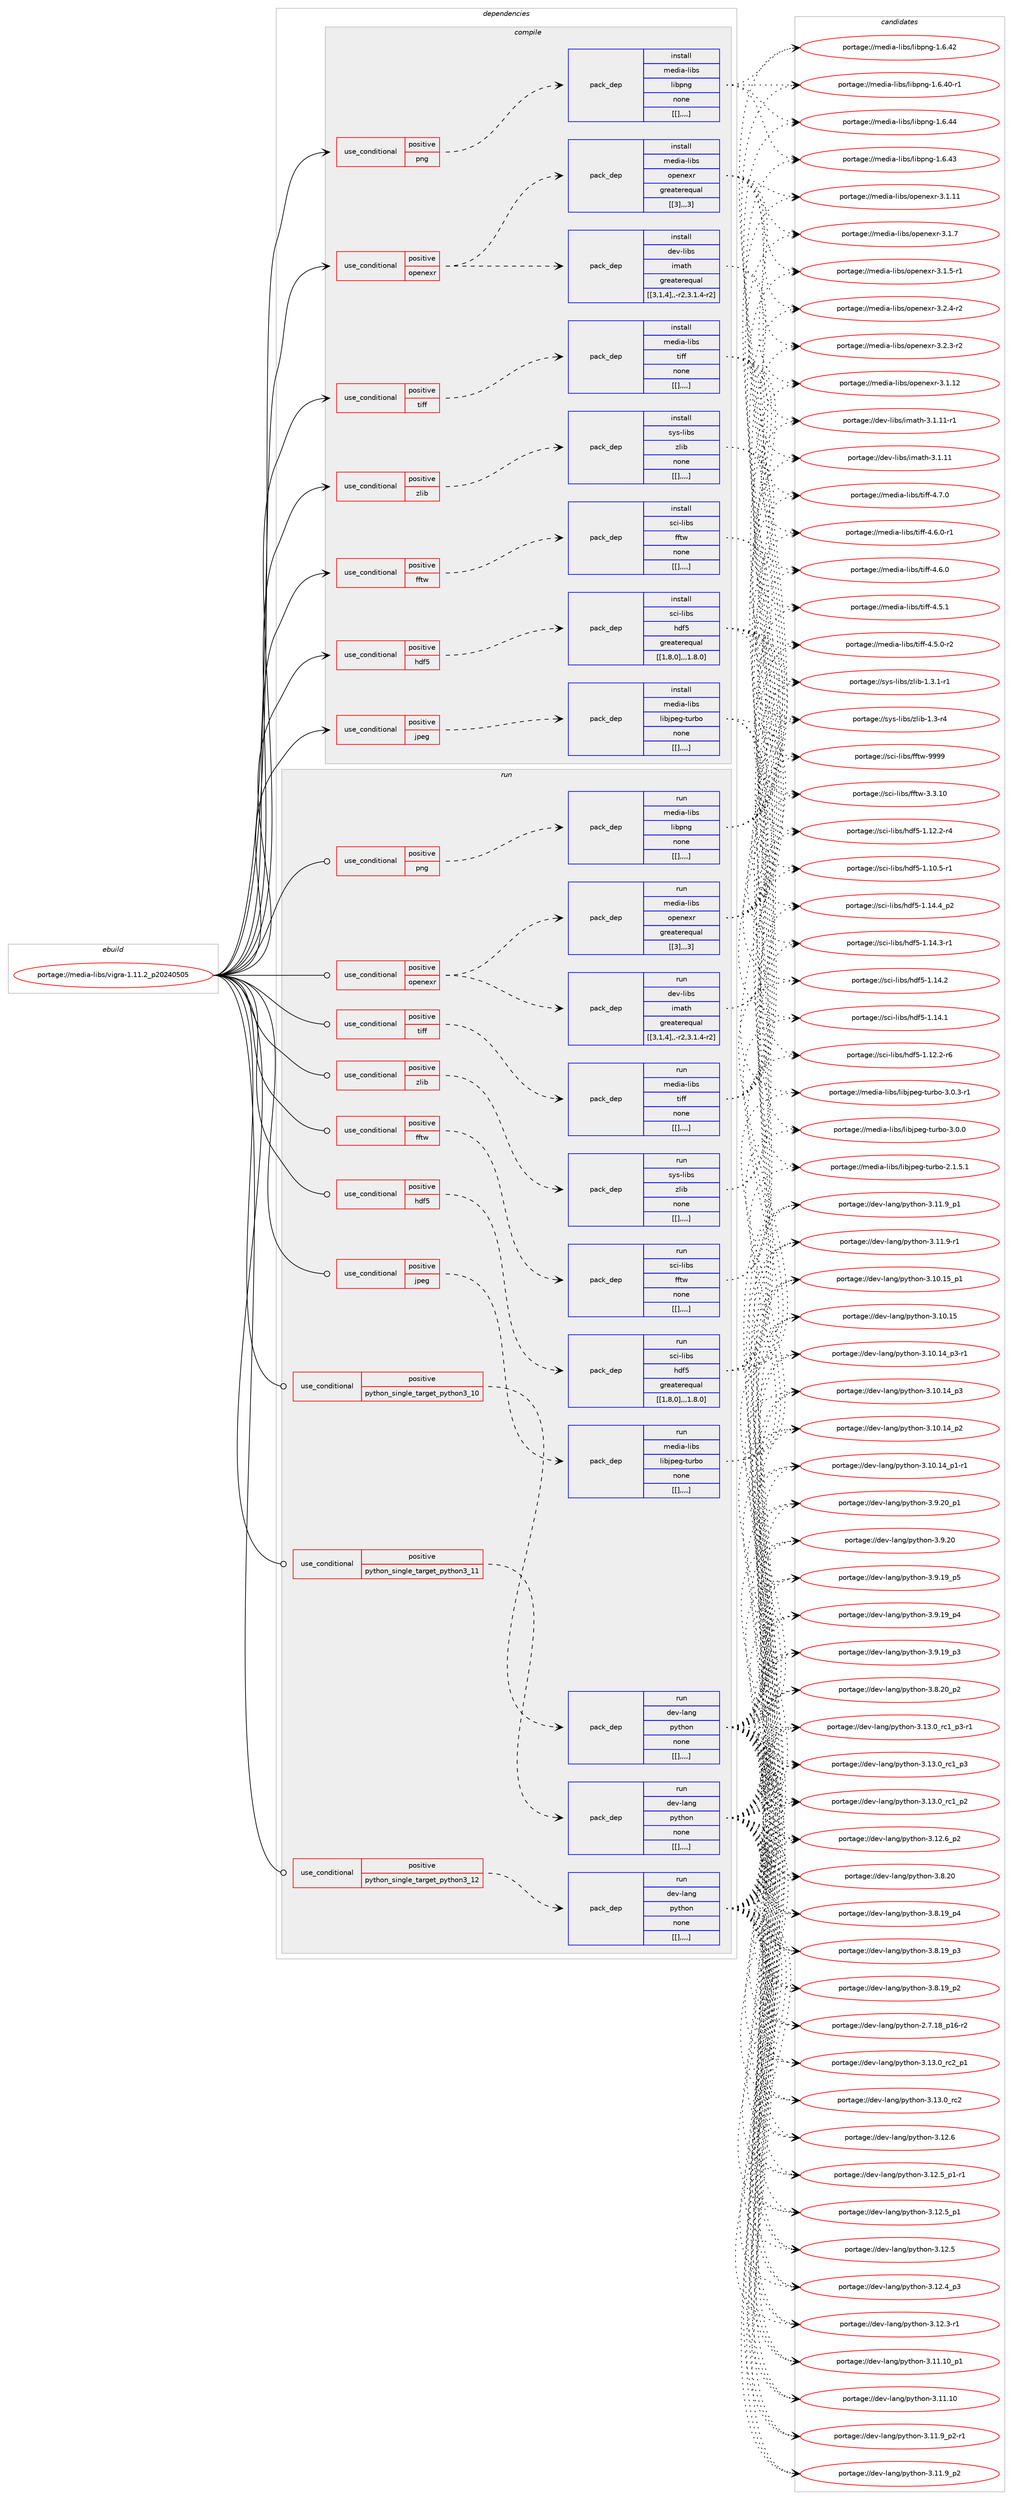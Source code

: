 digraph prolog {

# *************
# Graph options
# *************

newrank=true;
concentrate=true;
compound=true;
graph [rankdir=LR,fontname=Helvetica,fontsize=10,ranksep=1.5];#, ranksep=2.5, nodesep=0.2];
edge  [arrowhead=vee];
node  [fontname=Helvetica,fontsize=10];

# **********
# The ebuild
# **********

subgraph cluster_leftcol {
color=gray;
label=<<i>ebuild</i>>;
id [label="portage://media-libs/vigra-1.11.2_p20240505", color=red, width=4, href="../media-libs/vigra-1.11.2_p20240505.svg"];
}

# ****************
# The dependencies
# ****************

subgraph cluster_midcol {
color=gray;
label=<<i>dependencies</i>>;
subgraph cluster_compile {
fillcolor="#eeeeee";
style=filled;
label=<<i>compile</i>>;
subgraph cond81643 {
dependency317328 [label=<<TABLE BORDER="0" CELLBORDER="1" CELLSPACING="0" CELLPADDING="4"><TR><TD ROWSPAN="3" CELLPADDING="10">use_conditional</TD></TR><TR><TD>positive</TD></TR><TR><TD>fftw</TD></TR></TABLE>>, shape=none, color=red];
subgraph pack233262 {
dependency317329 [label=<<TABLE BORDER="0" CELLBORDER="1" CELLSPACING="0" CELLPADDING="4" WIDTH="220"><TR><TD ROWSPAN="6" CELLPADDING="30">pack_dep</TD></TR><TR><TD WIDTH="110">install</TD></TR><TR><TD>sci-libs</TD></TR><TR><TD>fftw</TD></TR><TR><TD>none</TD></TR><TR><TD>[[],,,,]</TD></TR></TABLE>>, shape=none, color=blue];
}
dependency317328:e -> dependency317329:w [weight=20,style="dashed",arrowhead="vee"];
}
id:e -> dependency317328:w [weight=20,style="solid",arrowhead="vee"];
subgraph cond81644 {
dependency317330 [label=<<TABLE BORDER="0" CELLBORDER="1" CELLSPACING="0" CELLPADDING="4"><TR><TD ROWSPAN="3" CELLPADDING="10">use_conditional</TD></TR><TR><TD>positive</TD></TR><TR><TD>hdf5</TD></TR></TABLE>>, shape=none, color=red];
subgraph pack233263 {
dependency317331 [label=<<TABLE BORDER="0" CELLBORDER="1" CELLSPACING="0" CELLPADDING="4" WIDTH="220"><TR><TD ROWSPAN="6" CELLPADDING="30">pack_dep</TD></TR><TR><TD WIDTH="110">install</TD></TR><TR><TD>sci-libs</TD></TR><TR><TD>hdf5</TD></TR><TR><TD>greaterequal</TD></TR><TR><TD>[[1,8,0],,,1.8.0]</TD></TR></TABLE>>, shape=none, color=blue];
}
dependency317330:e -> dependency317331:w [weight=20,style="dashed",arrowhead="vee"];
}
id:e -> dependency317330:w [weight=20,style="solid",arrowhead="vee"];
subgraph cond81645 {
dependency317332 [label=<<TABLE BORDER="0" CELLBORDER="1" CELLSPACING="0" CELLPADDING="4"><TR><TD ROWSPAN="3" CELLPADDING="10">use_conditional</TD></TR><TR><TD>positive</TD></TR><TR><TD>jpeg</TD></TR></TABLE>>, shape=none, color=red];
subgraph pack233264 {
dependency317333 [label=<<TABLE BORDER="0" CELLBORDER="1" CELLSPACING="0" CELLPADDING="4" WIDTH="220"><TR><TD ROWSPAN="6" CELLPADDING="30">pack_dep</TD></TR><TR><TD WIDTH="110">install</TD></TR><TR><TD>media-libs</TD></TR><TR><TD>libjpeg-turbo</TD></TR><TR><TD>none</TD></TR><TR><TD>[[],,,,]</TD></TR></TABLE>>, shape=none, color=blue];
}
dependency317332:e -> dependency317333:w [weight=20,style="dashed",arrowhead="vee"];
}
id:e -> dependency317332:w [weight=20,style="solid",arrowhead="vee"];
subgraph cond81646 {
dependency317334 [label=<<TABLE BORDER="0" CELLBORDER="1" CELLSPACING="0" CELLPADDING="4"><TR><TD ROWSPAN="3" CELLPADDING="10">use_conditional</TD></TR><TR><TD>positive</TD></TR><TR><TD>openexr</TD></TR></TABLE>>, shape=none, color=red];
subgraph pack233265 {
dependency317335 [label=<<TABLE BORDER="0" CELLBORDER="1" CELLSPACING="0" CELLPADDING="4" WIDTH="220"><TR><TD ROWSPAN="6" CELLPADDING="30">pack_dep</TD></TR><TR><TD WIDTH="110">install</TD></TR><TR><TD>dev-libs</TD></TR><TR><TD>imath</TD></TR><TR><TD>greaterequal</TD></TR><TR><TD>[[3,1,4],,-r2,3.1.4-r2]</TD></TR></TABLE>>, shape=none, color=blue];
}
dependency317334:e -> dependency317335:w [weight=20,style="dashed",arrowhead="vee"];
subgraph pack233266 {
dependency317336 [label=<<TABLE BORDER="0" CELLBORDER="1" CELLSPACING="0" CELLPADDING="4" WIDTH="220"><TR><TD ROWSPAN="6" CELLPADDING="30">pack_dep</TD></TR><TR><TD WIDTH="110">install</TD></TR><TR><TD>media-libs</TD></TR><TR><TD>openexr</TD></TR><TR><TD>greaterequal</TD></TR><TR><TD>[[3],,,3]</TD></TR></TABLE>>, shape=none, color=blue];
}
dependency317334:e -> dependency317336:w [weight=20,style="dashed",arrowhead="vee"];
}
id:e -> dependency317334:w [weight=20,style="solid",arrowhead="vee"];
subgraph cond81647 {
dependency317337 [label=<<TABLE BORDER="0" CELLBORDER="1" CELLSPACING="0" CELLPADDING="4"><TR><TD ROWSPAN="3" CELLPADDING="10">use_conditional</TD></TR><TR><TD>positive</TD></TR><TR><TD>png</TD></TR></TABLE>>, shape=none, color=red];
subgraph pack233267 {
dependency317338 [label=<<TABLE BORDER="0" CELLBORDER="1" CELLSPACING="0" CELLPADDING="4" WIDTH="220"><TR><TD ROWSPAN="6" CELLPADDING="30">pack_dep</TD></TR><TR><TD WIDTH="110">install</TD></TR><TR><TD>media-libs</TD></TR><TR><TD>libpng</TD></TR><TR><TD>none</TD></TR><TR><TD>[[],,,,]</TD></TR></TABLE>>, shape=none, color=blue];
}
dependency317337:e -> dependency317338:w [weight=20,style="dashed",arrowhead="vee"];
}
id:e -> dependency317337:w [weight=20,style="solid",arrowhead="vee"];
subgraph cond81648 {
dependency317339 [label=<<TABLE BORDER="0" CELLBORDER="1" CELLSPACING="0" CELLPADDING="4"><TR><TD ROWSPAN="3" CELLPADDING="10">use_conditional</TD></TR><TR><TD>positive</TD></TR><TR><TD>tiff</TD></TR></TABLE>>, shape=none, color=red];
subgraph pack233268 {
dependency317340 [label=<<TABLE BORDER="0" CELLBORDER="1" CELLSPACING="0" CELLPADDING="4" WIDTH="220"><TR><TD ROWSPAN="6" CELLPADDING="30">pack_dep</TD></TR><TR><TD WIDTH="110">install</TD></TR><TR><TD>media-libs</TD></TR><TR><TD>tiff</TD></TR><TR><TD>none</TD></TR><TR><TD>[[],,,,]</TD></TR></TABLE>>, shape=none, color=blue];
}
dependency317339:e -> dependency317340:w [weight=20,style="dashed",arrowhead="vee"];
}
id:e -> dependency317339:w [weight=20,style="solid",arrowhead="vee"];
subgraph cond81649 {
dependency317341 [label=<<TABLE BORDER="0" CELLBORDER="1" CELLSPACING="0" CELLPADDING="4"><TR><TD ROWSPAN="3" CELLPADDING="10">use_conditional</TD></TR><TR><TD>positive</TD></TR><TR><TD>zlib</TD></TR></TABLE>>, shape=none, color=red];
subgraph pack233269 {
dependency317342 [label=<<TABLE BORDER="0" CELLBORDER="1" CELLSPACING="0" CELLPADDING="4" WIDTH="220"><TR><TD ROWSPAN="6" CELLPADDING="30">pack_dep</TD></TR><TR><TD WIDTH="110">install</TD></TR><TR><TD>sys-libs</TD></TR><TR><TD>zlib</TD></TR><TR><TD>none</TD></TR><TR><TD>[[],,,,]</TD></TR></TABLE>>, shape=none, color=blue];
}
dependency317341:e -> dependency317342:w [weight=20,style="dashed",arrowhead="vee"];
}
id:e -> dependency317341:w [weight=20,style="solid",arrowhead="vee"];
}
subgraph cluster_compileandrun {
fillcolor="#eeeeee";
style=filled;
label=<<i>compile and run</i>>;
}
subgraph cluster_run {
fillcolor="#eeeeee";
style=filled;
label=<<i>run</i>>;
subgraph cond81650 {
dependency317343 [label=<<TABLE BORDER="0" CELLBORDER="1" CELLSPACING="0" CELLPADDING="4"><TR><TD ROWSPAN="3" CELLPADDING="10">use_conditional</TD></TR><TR><TD>positive</TD></TR><TR><TD>fftw</TD></TR></TABLE>>, shape=none, color=red];
subgraph pack233270 {
dependency317344 [label=<<TABLE BORDER="0" CELLBORDER="1" CELLSPACING="0" CELLPADDING="4" WIDTH="220"><TR><TD ROWSPAN="6" CELLPADDING="30">pack_dep</TD></TR><TR><TD WIDTH="110">run</TD></TR><TR><TD>sci-libs</TD></TR><TR><TD>fftw</TD></TR><TR><TD>none</TD></TR><TR><TD>[[],,,,]</TD></TR></TABLE>>, shape=none, color=blue];
}
dependency317343:e -> dependency317344:w [weight=20,style="dashed",arrowhead="vee"];
}
id:e -> dependency317343:w [weight=20,style="solid",arrowhead="odot"];
subgraph cond81651 {
dependency317345 [label=<<TABLE BORDER="0" CELLBORDER="1" CELLSPACING="0" CELLPADDING="4"><TR><TD ROWSPAN="3" CELLPADDING="10">use_conditional</TD></TR><TR><TD>positive</TD></TR><TR><TD>hdf5</TD></TR></TABLE>>, shape=none, color=red];
subgraph pack233271 {
dependency317346 [label=<<TABLE BORDER="0" CELLBORDER="1" CELLSPACING="0" CELLPADDING="4" WIDTH="220"><TR><TD ROWSPAN="6" CELLPADDING="30">pack_dep</TD></TR><TR><TD WIDTH="110">run</TD></TR><TR><TD>sci-libs</TD></TR><TR><TD>hdf5</TD></TR><TR><TD>greaterequal</TD></TR><TR><TD>[[1,8,0],,,1.8.0]</TD></TR></TABLE>>, shape=none, color=blue];
}
dependency317345:e -> dependency317346:w [weight=20,style="dashed",arrowhead="vee"];
}
id:e -> dependency317345:w [weight=20,style="solid",arrowhead="odot"];
subgraph cond81652 {
dependency317347 [label=<<TABLE BORDER="0" CELLBORDER="1" CELLSPACING="0" CELLPADDING="4"><TR><TD ROWSPAN="3" CELLPADDING="10">use_conditional</TD></TR><TR><TD>positive</TD></TR><TR><TD>jpeg</TD></TR></TABLE>>, shape=none, color=red];
subgraph pack233272 {
dependency317348 [label=<<TABLE BORDER="0" CELLBORDER="1" CELLSPACING="0" CELLPADDING="4" WIDTH="220"><TR><TD ROWSPAN="6" CELLPADDING="30">pack_dep</TD></TR><TR><TD WIDTH="110">run</TD></TR><TR><TD>media-libs</TD></TR><TR><TD>libjpeg-turbo</TD></TR><TR><TD>none</TD></TR><TR><TD>[[],,,,]</TD></TR></TABLE>>, shape=none, color=blue];
}
dependency317347:e -> dependency317348:w [weight=20,style="dashed",arrowhead="vee"];
}
id:e -> dependency317347:w [weight=20,style="solid",arrowhead="odot"];
subgraph cond81653 {
dependency317349 [label=<<TABLE BORDER="0" CELLBORDER="1" CELLSPACING="0" CELLPADDING="4"><TR><TD ROWSPAN="3" CELLPADDING="10">use_conditional</TD></TR><TR><TD>positive</TD></TR><TR><TD>openexr</TD></TR></TABLE>>, shape=none, color=red];
subgraph pack233273 {
dependency317350 [label=<<TABLE BORDER="0" CELLBORDER="1" CELLSPACING="0" CELLPADDING="4" WIDTH="220"><TR><TD ROWSPAN="6" CELLPADDING="30">pack_dep</TD></TR><TR><TD WIDTH="110">run</TD></TR><TR><TD>dev-libs</TD></TR><TR><TD>imath</TD></TR><TR><TD>greaterequal</TD></TR><TR><TD>[[3,1,4],,-r2,3.1.4-r2]</TD></TR></TABLE>>, shape=none, color=blue];
}
dependency317349:e -> dependency317350:w [weight=20,style="dashed",arrowhead="vee"];
subgraph pack233274 {
dependency317351 [label=<<TABLE BORDER="0" CELLBORDER="1" CELLSPACING="0" CELLPADDING="4" WIDTH="220"><TR><TD ROWSPAN="6" CELLPADDING="30">pack_dep</TD></TR><TR><TD WIDTH="110">run</TD></TR><TR><TD>media-libs</TD></TR><TR><TD>openexr</TD></TR><TR><TD>greaterequal</TD></TR><TR><TD>[[3],,,3]</TD></TR></TABLE>>, shape=none, color=blue];
}
dependency317349:e -> dependency317351:w [weight=20,style="dashed",arrowhead="vee"];
}
id:e -> dependency317349:w [weight=20,style="solid",arrowhead="odot"];
subgraph cond81654 {
dependency317352 [label=<<TABLE BORDER="0" CELLBORDER="1" CELLSPACING="0" CELLPADDING="4"><TR><TD ROWSPAN="3" CELLPADDING="10">use_conditional</TD></TR><TR><TD>positive</TD></TR><TR><TD>png</TD></TR></TABLE>>, shape=none, color=red];
subgraph pack233275 {
dependency317353 [label=<<TABLE BORDER="0" CELLBORDER="1" CELLSPACING="0" CELLPADDING="4" WIDTH="220"><TR><TD ROWSPAN="6" CELLPADDING="30">pack_dep</TD></TR><TR><TD WIDTH="110">run</TD></TR><TR><TD>media-libs</TD></TR><TR><TD>libpng</TD></TR><TR><TD>none</TD></TR><TR><TD>[[],,,,]</TD></TR></TABLE>>, shape=none, color=blue];
}
dependency317352:e -> dependency317353:w [weight=20,style="dashed",arrowhead="vee"];
}
id:e -> dependency317352:w [weight=20,style="solid",arrowhead="odot"];
subgraph cond81655 {
dependency317354 [label=<<TABLE BORDER="0" CELLBORDER="1" CELLSPACING="0" CELLPADDING="4"><TR><TD ROWSPAN="3" CELLPADDING="10">use_conditional</TD></TR><TR><TD>positive</TD></TR><TR><TD>python_single_target_python3_10</TD></TR></TABLE>>, shape=none, color=red];
subgraph pack233276 {
dependency317355 [label=<<TABLE BORDER="0" CELLBORDER="1" CELLSPACING="0" CELLPADDING="4" WIDTH="220"><TR><TD ROWSPAN="6" CELLPADDING="30">pack_dep</TD></TR><TR><TD WIDTH="110">run</TD></TR><TR><TD>dev-lang</TD></TR><TR><TD>python</TD></TR><TR><TD>none</TD></TR><TR><TD>[[],,,,]</TD></TR></TABLE>>, shape=none, color=blue];
}
dependency317354:e -> dependency317355:w [weight=20,style="dashed",arrowhead="vee"];
}
id:e -> dependency317354:w [weight=20,style="solid",arrowhead="odot"];
subgraph cond81656 {
dependency317356 [label=<<TABLE BORDER="0" CELLBORDER="1" CELLSPACING="0" CELLPADDING="4"><TR><TD ROWSPAN="3" CELLPADDING="10">use_conditional</TD></TR><TR><TD>positive</TD></TR><TR><TD>python_single_target_python3_11</TD></TR></TABLE>>, shape=none, color=red];
subgraph pack233277 {
dependency317357 [label=<<TABLE BORDER="0" CELLBORDER="1" CELLSPACING="0" CELLPADDING="4" WIDTH="220"><TR><TD ROWSPAN="6" CELLPADDING="30">pack_dep</TD></TR><TR><TD WIDTH="110">run</TD></TR><TR><TD>dev-lang</TD></TR><TR><TD>python</TD></TR><TR><TD>none</TD></TR><TR><TD>[[],,,,]</TD></TR></TABLE>>, shape=none, color=blue];
}
dependency317356:e -> dependency317357:w [weight=20,style="dashed",arrowhead="vee"];
}
id:e -> dependency317356:w [weight=20,style="solid",arrowhead="odot"];
subgraph cond81657 {
dependency317358 [label=<<TABLE BORDER="0" CELLBORDER="1" CELLSPACING="0" CELLPADDING="4"><TR><TD ROWSPAN="3" CELLPADDING="10">use_conditional</TD></TR><TR><TD>positive</TD></TR><TR><TD>python_single_target_python3_12</TD></TR></TABLE>>, shape=none, color=red];
subgraph pack233278 {
dependency317359 [label=<<TABLE BORDER="0" CELLBORDER="1" CELLSPACING="0" CELLPADDING="4" WIDTH="220"><TR><TD ROWSPAN="6" CELLPADDING="30">pack_dep</TD></TR><TR><TD WIDTH="110">run</TD></TR><TR><TD>dev-lang</TD></TR><TR><TD>python</TD></TR><TR><TD>none</TD></TR><TR><TD>[[],,,,]</TD></TR></TABLE>>, shape=none, color=blue];
}
dependency317358:e -> dependency317359:w [weight=20,style="dashed",arrowhead="vee"];
}
id:e -> dependency317358:w [weight=20,style="solid",arrowhead="odot"];
subgraph cond81658 {
dependency317360 [label=<<TABLE BORDER="0" CELLBORDER="1" CELLSPACING="0" CELLPADDING="4"><TR><TD ROWSPAN="3" CELLPADDING="10">use_conditional</TD></TR><TR><TD>positive</TD></TR><TR><TD>tiff</TD></TR></TABLE>>, shape=none, color=red];
subgraph pack233279 {
dependency317361 [label=<<TABLE BORDER="0" CELLBORDER="1" CELLSPACING="0" CELLPADDING="4" WIDTH="220"><TR><TD ROWSPAN="6" CELLPADDING="30">pack_dep</TD></TR><TR><TD WIDTH="110">run</TD></TR><TR><TD>media-libs</TD></TR><TR><TD>tiff</TD></TR><TR><TD>none</TD></TR><TR><TD>[[],,,,]</TD></TR></TABLE>>, shape=none, color=blue];
}
dependency317360:e -> dependency317361:w [weight=20,style="dashed",arrowhead="vee"];
}
id:e -> dependency317360:w [weight=20,style="solid",arrowhead="odot"];
subgraph cond81659 {
dependency317362 [label=<<TABLE BORDER="0" CELLBORDER="1" CELLSPACING="0" CELLPADDING="4"><TR><TD ROWSPAN="3" CELLPADDING="10">use_conditional</TD></TR><TR><TD>positive</TD></TR><TR><TD>zlib</TD></TR></TABLE>>, shape=none, color=red];
subgraph pack233280 {
dependency317363 [label=<<TABLE BORDER="0" CELLBORDER="1" CELLSPACING="0" CELLPADDING="4" WIDTH="220"><TR><TD ROWSPAN="6" CELLPADDING="30">pack_dep</TD></TR><TR><TD WIDTH="110">run</TD></TR><TR><TD>sys-libs</TD></TR><TR><TD>zlib</TD></TR><TR><TD>none</TD></TR><TR><TD>[[],,,,]</TD></TR></TABLE>>, shape=none, color=blue];
}
dependency317362:e -> dependency317363:w [weight=20,style="dashed",arrowhead="vee"];
}
id:e -> dependency317362:w [weight=20,style="solid",arrowhead="odot"];
}
}

# **************
# The candidates
# **************

subgraph cluster_choices {
rank=same;
color=gray;
label=<<i>candidates</i>>;

subgraph choice233262 {
color=black;
nodesep=1;
choice115991054510810598115471021021161194557575757 [label="portage://sci-libs/fftw-9999", color=red, width=4,href="../sci-libs/fftw-9999.svg"];
choice1159910545108105981154710210211611945514651464948 [label="portage://sci-libs/fftw-3.3.10", color=red, width=4,href="../sci-libs/fftw-3.3.10.svg"];
dependency317329:e -> choice115991054510810598115471021021161194557575757:w [style=dotted,weight="100"];
dependency317329:e -> choice1159910545108105981154710210211611945514651464948:w [style=dotted,weight="100"];
}
subgraph choice233263 {
color=black;
nodesep=1;
choice1159910545108105981154710410010253454946495246529511250 [label="portage://sci-libs/hdf5-1.14.4_p2", color=red, width=4,href="../sci-libs/hdf5-1.14.4_p2.svg"];
choice1159910545108105981154710410010253454946495246514511449 [label="portage://sci-libs/hdf5-1.14.3-r1", color=red, width=4,href="../sci-libs/hdf5-1.14.3-r1.svg"];
choice115991054510810598115471041001025345494649524650 [label="portage://sci-libs/hdf5-1.14.2", color=red, width=4,href="../sci-libs/hdf5-1.14.2.svg"];
choice115991054510810598115471041001025345494649524649 [label="portage://sci-libs/hdf5-1.14.1", color=red, width=4,href="../sci-libs/hdf5-1.14.1.svg"];
choice1159910545108105981154710410010253454946495046504511454 [label="portage://sci-libs/hdf5-1.12.2-r6", color=red, width=4,href="../sci-libs/hdf5-1.12.2-r6.svg"];
choice1159910545108105981154710410010253454946495046504511452 [label="portage://sci-libs/hdf5-1.12.2-r4", color=red, width=4,href="../sci-libs/hdf5-1.12.2-r4.svg"];
choice1159910545108105981154710410010253454946494846534511449 [label="portage://sci-libs/hdf5-1.10.5-r1", color=red, width=4,href="../sci-libs/hdf5-1.10.5-r1.svg"];
dependency317331:e -> choice1159910545108105981154710410010253454946495246529511250:w [style=dotted,weight="100"];
dependency317331:e -> choice1159910545108105981154710410010253454946495246514511449:w [style=dotted,weight="100"];
dependency317331:e -> choice115991054510810598115471041001025345494649524650:w [style=dotted,weight="100"];
dependency317331:e -> choice115991054510810598115471041001025345494649524649:w [style=dotted,weight="100"];
dependency317331:e -> choice1159910545108105981154710410010253454946495046504511454:w [style=dotted,weight="100"];
dependency317331:e -> choice1159910545108105981154710410010253454946495046504511452:w [style=dotted,weight="100"];
dependency317331:e -> choice1159910545108105981154710410010253454946494846534511449:w [style=dotted,weight="100"];
}
subgraph choice233264 {
color=black;
nodesep=1;
choice109101100105974510810598115471081059810611210110345116117114981114551464846514511449 [label="portage://media-libs/libjpeg-turbo-3.0.3-r1", color=red, width=4,href="../media-libs/libjpeg-turbo-3.0.3-r1.svg"];
choice10910110010597451081059811547108105981061121011034511611711498111455146484648 [label="portage://media-libs/libjpeg-turbo-3.0.0", color=red, width=4,href="../media-libs/libjpeg-turbo-3.0.0.svg"];
choice109101100105974510810598115471081059810611210110345116117114981114550464946534649 [label="portage://media-libs/libjpeg-turbo-2.1.5.1", color=red, width=4,href="../media-libs/libjpeg-turbo-2.1.5.1.svg"];
dependency317333:e -> choice109101100105974510810598115471081059810611210110345116117114981114551464846514511449:w [style=dotted,weight="100"];
dependency317333:e -> choice10910110010597451081059811547108105981061121011034511611711498111455146484648:w [style=dotted,weight="100"];
dependency317333:e -> choice109101100105974510810598115471081059810611210110345116117114981114550464946534649:w [style=dotted,weight="100"];
}
subgraph choice233265 {
color=black;
nodesep=1;
choice10010111845108105981154710510997116104455146494649494511449 [label="portage://dev-libs/imath-3.1.11-r1", color=red, width=4,href="../dev-libs/imath-3.1.11-r1.svg"];
choice1001011184510810598115471051099711610445514649464949 [label="portage://dev-libs/imath-3.1.11", color=red, width=4,href="../dev-libs/imath-3.1.11.svg"];
dependency317335:e -> choice10010111845108105981154710510997116104455146494649494511449:w [style=dotted,weight="100"];
dependency317335:e -> choice1001011184510810598115471051099711610445514649464949:w [style=dotted,weight="100"];
}
subgraph choice233266 {
color=black;
nodesep=1;
choice109101100105974510810598115471111121011101011201144551465046524511450 [label="portage://media-libs/openexr-3.2.4-r2", color=red, width=4,href="../media-libs/openexr-3.2.4-r2.svg"];
choice109101100105974510810598115471111121011101011201144551465046514511450 [label="portage://media-libs/openexr-3.2.3-r2", color=red, width=4,href="../media-libs/openexr-3.2.3-r2.svg"];
choice1091011001059745108105981154711111210111010112011445514649464950 [label="portage://media-libs/openexr-3.1.12", color=red, width=4,href="../media-libs/openexr-3.1.12.svg"];
choice1091011001059745108105981154711111210111010112011445514649464949 [label="portage://media-libs/openexr-3.1.11", color=red, width=4,href="../media-libs/openexr-3.1.11.svg"];
choice10910110010597451081059811547111112101110101120114455146494655 [label="portage://media-libs/openexr-3.1.7", color=red, width=4,href="../media-libs/openexr-3.1.7.svg"];
choice109101100105974510810598115471111121011101011201144551464946534511449 [label="portage://media-libs/openexr-3.1.5-r1", color=red, width=4,href="../media-libs/openexr-3.1.5-r1.svg"];
dependency317336:e -> choice109101100105974510810598115471111121011101011201144551465046524511450:w [style=dotted,weight="100"];
dependency317336:e -> choice109101100105974510810598115471111121011101011201144551465046514511450:w [style=dotted,weight="100"];
dependency317336:e -> choice1091011001059745108105981154711111210111010112011445514649464950:w [style=dotted,weight="100"];
dependency317336:e -> choice1091011001059745108105981154711111210111010112011445514649464949:w [style=dotted,weight="100"];
dependency317336:e -> choice10910110010597451081059811547111112101110101120114455146494655:w [style=dotted,weight="100"];
dependency317336:e -> choice109101100105974510810598115471111121011101011201144551464946534511449:w [style=dotted,weight="100"];
}
subgraph choice233267 {
color=black;
nodesep=1;
choice109101100105974510810598115471081059811211010345494654465252 [label="portage://media-libs/libpng-1.6.44", color=red, width=4,href="../media-libs/libpng-1.6.44.svg"];
choice109101100105974510810598115471081059811211010345494654465251 [label="portage://media-libs/libpng-1.6.43", color=red, width=4,href="../media-libs/libpng-1.6.43.svg"];
choice109101100105974510810598115471081059811211010345494654465250 [label="portage://media-libs/libpng-1.6.42", color=red, width=4,href="../media-libs/libpng-1.6.42.svg"];
choice1091011001059745108105981154710810598112110103454946544652484511449 [label="portage://media-libs/libpng-1.6.40-r1", color=red, width=4,href="../media-libs/libpng-1.6.40-r1.svg"];
dependency317338:e -> choice109101100105974510810598115471081059811211010345494654465252:w [style=dotted,weight="100"];
dependency317338:e -> choice109101100105974510810598115471081059811211010345494654465251:w [style=dotted,weight="100"];
dependency317338:e -> choice109101100105974510810598115471081059811211010345494654465250:w [style=dotted,weight="100"];
dependency317338:e -> choice1091011001059745108105981154710810598112110103454946544652484511449:w [style=dotted,weight="100"];
}
subgraph choice233268 {
color=black;
nodesep=1;
choice10910110010597451081059811547116105102102455246554648 [label="portage://media-libs/tiff-4.7.0", color=red, width=4,href="../media-libs/tiff-4.7.0.svg"];
choice109101100105974510810598115471161051021024552465446484511449 [label="portage://media-libs/tiff-4.6.0-r1", color=red, width=4,href="../media-libs/tiff-4.6.0-r1.svg"];
choice10910110010597451081059811547116105102102455246544648 [label="portage://media-libs/tiff-4.6.0", color=red, width=4,href="../media-libs/tiff-4.6.0.svg"];
choice10910110010597451081059811547116105102102455246534649 [label="portage://media-libs/tiff-4.5.1", color=red, width=4,href="../media-libs/tiff-4.5.1.svg"];
choice109101100105974510810598115471161051021024552465346484511450 [label="portage://media-libs/tiff-4.5.0-r2", color=red, width=4,href="../media-libs/tiff-4.5.0-r2.svg"];
dependency317340:e -> choice10910110010597451081059811547116105102102455246554648:w [style=dotted,weight="100"];
dependency317340:e -> choice109101100105974510810598115471161051021024552465446484511449:w [style=dotted,weight="100"];
dependency317340:e -> choice10910110010597451081059811547116105102102455246544648:w [style=dotted,weight="100"];
dependency317340:e -> choice10910110010597451081059811547116105102102455246534649:w [style=dotted,weight="100"];
dependency317340:e -> choice109101100105974510810598115471161051021024552465346484511450:w [style=dotted,weight="100"];
}
subgraph choice233269 {
color=black;
nodesep=1;
choice115121115451081059811547122108105984549465146494511449 [label="portage://sys-libs/zlib-1.3.1-r1", color=red, width=4,href="../sys-libs/zlib-1.3.1-r1.svg"];
choice11512111545108105981154712210810598454946514511452 [label="portage://sys-libs/zlib-1.3-r4", color=red, width=4,href="../sys-libs/zlib-1.3-r4.svg"];
dependency317342:e -> choice115121115451081059811547122108105984549465146494511449:w [style=dotted,weight="100"];
dependency317342:e -> choice11512111545108105981154712210810598454946514511452:w [style=dotted,weight="100"];
}
subgraph choice233270 {
color=black;
nodesep=1;
choice115991054510810598115471021021161194557575757 [label="portage://sci-libs/fftw-9999", color=red, width=4,href="../sci-libs/fftw-9999.svg"];
choice1159910545108105981154710210211611945514651464948 [label="portage://sci-libs/fftw-3.3.10", color=red, width=4,href="../sci-libs/fftw-3.3.10.svg"];
dependency317344:e -> choice115991054510810598115471021021161194557575757:w [style=dotted,weight="100"];
dependency317344:e -> choice1159910545108105981154710210211611945514651464948:w [style=dotted,weight="100"];
}
subgraph choice233271 {
color=black;
nodesep=1;
choice1159910545108105981154710410010253454946495246529511250 [label="portage://sci-libs/hdf5-1.14.4_p2", color=red, width=4,href="../sci-libs/hdf5-1.14.4_p2.svg"];
choice1159910545108105981154710410010253454946495246514511449 [label="portage://sci-libs/hdf5-1.14.3-r1", color=red, width=4,href="../sci-libs/hdf5-1.14.3-r1.svg"];
choice115991054510810598115471041001025345494649524650 [label="portage://sci-libs/hdf5-1.14.2", color=red, width=4,href="../sci-libs/hdf5-1.14.2.svg"];
choice115991054510810598115471041001025345494649524649 [label="portage://sci-libs/hdf5-1.14.1", color=red, width=4,href="../sci-libs/hdf5-1.14.1.svg"];
choice1159910545108105981154710410010253454946495046504511454 [label="portage://sci-libs/hdf5-1.12.2-r6", color=red, width=4,href="../sci-libs/hdf5-1.12.2-r6.svg"];
choice1159910545108105981154710410010253454946495046504511452 [label="portage://sci-libs/hdf5-1.12.2-r4", color=red, width=4,href="../sci-libs/hdf5-1.12.2-r4.svg"];
choice1159910545108105981154710410010253454946494846534511449 [label="portage://sci-libs/hdf5-1.10.5-r1", color=red, width=4,href="../sci-libs/hdf5-1.10.5-r1.svg"];
dependency317346:e -> choice1159910545108105981154710410010253454946495246529511250:w [style=dotted,weight="100"];
dependency317346:e -> choice1159910545108105981154710410010253454946495246514511449:w [style=dotted,weight="100"];
dependency317346:e -> choice115991054510810598115471041001025345494649524650:w [style=dotted,weight="100"];
dependency317346:e -> choice115991054510810598115471041001025345494649524649:w [style=dotted,weight="100"];
dependency317346:e -> choice1159910545108105981154710410010253454946495046504511454:w [style=dotted,weight="100"];
dependency317346:e -> choice1159910545108105981154710410010253454946495046504511452:w [style=dotted,weight="100"];
dependency317346:e -> choice1159910545108105981154710410010253454946494846534511449:w [style=dotted,weight="100"];
}
subgraph choice233272 {
color=black;
nodesep=1;
choice109101100105974510810598115471081059810611210110345116117114981114551464846514511449 [label="portage://media-libs/libjpeg-turbo-3.0.3-r1", color=red, width=4,href="../media-libs/libjpeg-turbo-3.0.3-r1.svg"];
choice10910110010597451081059811547108105981061121011034511611711498111455146484648 [label="portage://media-libs/libjpeg-turbo-3.0.0", color=red, width=4,href="../media-libs/libjpeg-turbo-3.0.0.svg"];
choice109101100105974510810598115471081059810611210110345116117114981114550464946534649 [label="portage://media-libs/libjpeg-turbo-2.1.5.1", color=red, width=4,href="../media-libs/libjpeg-turbo-2.1.5.1.svg"];
dependency317348:e -> choice109101100105974510810598115471081059810611210110345116117114981114551464846514511449:w [style=dotted,weight="100"];
dependency317348:e -> choice10910110010597451081059811547108105981061121011034511611711498111455146484648:w [style=dotted,weight="100"];
dependency317348:e -> choice109101100105974510810598115471081059810611210110345116117114981114550464946534649:w [style=dotted,weight="100"];
}
subgraph choice233273 {
color=black;
nodesep=1;
choice10010111845108105981154710510997116104455146494649494511449 [label="portage://dev-libs/imath-3.1.11-r1", color=red, width=4,href="../dev-libs/imath-3.1.11-r1.svg"];
choice1001011184510810598115471051099711610445514649464949 [label="portage://dev-libs/imath-3.1.11", color=red, width=4,href="../dev-libs/imath-3.1.11.svg"];
dependency317350:e -> choice10010111845108105981154710510997116104455146494649494511449:w [style=dotted,weight="100"];
dependency317350:e -> choice1001011184510810598115471051099711610445514649464949:w [style=dotted,weight="100"];
}
subgraph choice233274 {
color=black;
nodesep=1;
choice109101100105974510810598115471111121011101011201144551465046524511450 [label="portage://media-libs/openexr-3.2.4-r2", color=red, width=4,href="../media-libs/openexr-3.2.4-r2.svg"];
choice109101100105974510810598115471111121011101011201144551465046514511450 [label="portage://media-libs/openexr-3.2.3-r2", color=red, width=4,href="../media-libs/openexr-3.2.3-r2.svg"];
choice1091011001059745108105981154711111210111010112011445514649464950 [label="portage://media-libs/openexr-3.1.12", color=red, width=4,href="../media-libs/openexr-3.1.12.svg"];
choice1091011001059745108105981154711111210111010112011445514649464949 [label="portage://media-libs/openexr-3.1.11", color=red, width=4,href="../media-libs/openexr-3.1.11.svg"];
choice10910110010597451081059811547111112101110101120114455146494655 [label="portage://media-libs/openexr-3.1.7", color=red, width=4,href="../media-libs/openexr-3.1.7.svg"];
choice109101100105974510810598115471111121011101011201144551464946534511449 [label="portage://media-libs/openexr-3.1.5-r1", color=red, width=4,href="../media-libs/openexr-3.1.5-r1.svg"];
dependency317351:e -> choice109101100105974510810598115471111121011101011201144551465046524511450:w [style=dotted,weight="100"];
dependency317351:e -> choice109101100105974510810598115471111121011101011201144551465046514511450:w [style=dotted,weight="100"];
dependency317351:e -> choice1091011001059745108105981154711111210111010112011445514649464950:w [style=dotted,weight="100"];
dependency317351:e -> choice1091011001059745108105981154711111210111010112011445514649464949:w [style=dotted,weight="100"];
dependency317351:e -> choice10910110010597451081059811547111112101110101120114455146494655:w [style=dotted,weight="100"];
dependency317351:e -> choice109101100105974510810598115471111121011101011201144551464946534511449:w [style=dotted,weight="100"];
}
subgraph choice233275 {
color=black;
nodesep=1;
choice109101100105974510810598115471081059811211010345494654465252 [label="portage://media-libs/libpng-1.6.44", color=red, width=4,href="../media-libs/libpng-1.6.44.svg"];
choice109101100105974510810598115471081059811211010345494654465251 [label="portage://media-libs/libpng-1.6.43", color=red, width=4,href="../media-libs/libpng-1.6.43.svg"];
choice109101100105974510810598115471081059811211010345494654465250 [label="portage://media-libs/libpng-1.6.42", color=red, width=4,href="../media-libs/libpng-1.6.42.svg"];
choice1091011001059745108105981154710810598112110103454946544652484511449 [label="portage://media-libs/libpng-1.6.40-r1", color=red, width=4,href="../media-libs/libpng-1.6.40-r1.svg"];
dependency317353:e -> choice109101100105974510810598115471081059811211010345494654465252:w [style=dotted,weight="100"];
dependency317353:e -> choice109101100105974510810598115471081059811211010345494654465251:w [style=dotted,weight="100"];
dependency317353:e -> choice109101100105974510810598115471081059811211010345494654465250:w [style=dotted,weight="100"];
dependency317353:e -> choice1091011001059745108105981154710810598112110103454946544652484511449:w [style=dotted,weight="100"];
}
subgraph choice233276 {
color=black;
nodesep=1;
choice100101118451089711010347112121116104111110455146495146489511499509511249 [label="portage://dev-lang/python-3.13.0_rc2_p1", color=red, width=4,href="../dev-lang/python-3.13.0_rc2_p1.svg"];
choice10010111845108971101034711212111610411111045514649514648951149950 [label="portage://dev-lang/python-3.13.0_rc2", color=red, width=4,href="../dev-lang/python-3.13.0_rc2.svg"];
choice1001011184510897110103471121211161041111104551464951464895114994995112514511449 [label="portage://dev-lang/python-3.13.0_rc1_p3-r1", color=red, width=4,href="../dev-lang/python-3.13.0_rc1_p3-r1.svg"];
choice100101118451089711010347112121116104111110455146495146489511499499511251 [label="portage://dev-lang/python-3.13.0_rc1_p3", color=red, width=4,href="../dev-lang/python-3.13.0_rc1_p3.svg"];
choice100101118451089711010347112121116104111110455146495146489511499499511250 [label="portage://dev-lang/python-3.13.0_rc1_p2", color=red, width=4,href="../dev-lang/python-3.13.0_rc1_p2.svg"];
choice100101118451089711010347112121116104111110455146495046549511250 [label="portage://dev-lang/python-3.12.6_p2", color=red, width=4,href="../dev-lang/python-3.12.6_p2.svg"];
choice10010111845108971101034711212111610411111045514649504654 [label="portage://dev-lang/python-3.12.6", color=red, width=4,href="../dev-lang/python-3.12.6.svg"];
choice1001011184510897110103471121211161041111104551464950465395112494511449 [label="portage://dev-lang/python-3.12.5_p1-r1", color=red, width=4,href="../dev-lang/python-3.12.5_p1-r1.svg"];
choice100101118451089711010347112121116104111110455146495046539511249 [label="portage://dev-lang/python-3.12.5_p1", color=red, width=4,href="../dev-lang/python-3.12.5_p1.svg"];
choice10010111845108971101034711212111610411111045514649504653 [label="portage://dev-lang/python-3.12.5", color=red, width=4,href="../dev-lang/python-3.12.5.svg"];
choice100101118451089711010347112121116104111110455146495046529511251 [label="portage://dev-lang/python-3.12.4_p3", color=red, width=4,href="../dev-lang/python-3.12.4_p3.svg"];
choice100101118451089711010347112121116104111110455146495046514511449 [label="portage://dev-lang/python-3.12.3-r1", color=red, width=4,href="../dev-lang/python-3.12.3-r1.svg"];
choice10010111845108971101034711212111610411111045514649494649489511249 [label="portage://dev-lang/python-3.11.10_p1", color=red, width=4,href="../dev-lang/python-3.11.10_p1.svg"];
choice1001011184510897110103471121211161041111104551464949464948 [label="portage://dev-lang/python-3.11.10", color=red, width=4,href="../dev-lang/python-3.11.10.svg"];
choice1001011184510897110103471121211161041111104551464949465795112504511449 [label="portage://dev-lang/python-3.11.9_p2-r1", color=red, width=4,href="../dev-lang/python-3.11.9_p2-r1.svg"];
choice100101118451089711010347112121116104111110455146494946579511250 [label="portage://dev-lang/python-3.11.9_p2", color=red, width=4,href="../dev-lang/python-3.11.9_p2.svg"];
choice100101118451089711010347112121116104111110455146494946579511249 [label="portage://dev-lang/python-3.11.9_p1", color=red, width=4,href="../dev-lang/python-3.11.9_p1.svg"];
choice100101118451089711010347112121116104111110455146494946574511449 [label="portage://dev-lang/python-3.11.9-r1", color=red, width=4,href="../dev-lang/python-3.11.9-r1.svg"];
choice10010111845108971101034711212111610411111045514649484649539511249 [label="portage://dev-lang/python-3.10.15_p1", color=red, width=4,href="../dev-lang/python-3.10.15_p1.svg"];
choice1001011184510897110103471121211161041111104551464948464953 [label="portage://dev-lang/python-3.10.15", color=red, width=4,href="../dev-lang/python-3.10.15.svg"];
choice100101118451089711010347112121116104111110455146494846495295112514511449 [label="portage://dev-lang/python-3.10.14_p3-r1", color=red, width=4,href="../dev-lang/python-3.10.14_p3-r1.svg"];
choice10010111845108971101034711212111610411111045514649484649529511251 [label="portage://dev-lang/python-3.10.14_p3", color=red, width=4,href="../dev-lang/python-3.10.14_p3.svg"];
choice10010111845108971101034711212111610411111045514649484649529511250 [label="portage://dev-lang/python-3.10.14_p2", color=red, width=4,href="../dev-lang/python-3.10.14_p2.svg"];
choice100101118451089711010347112121116104111110455146494846495295112494511449 [label="portage://dev-lang/python-3.10.14_p1-r1", color=red, width=4,href="../dev-lang/python-3.10.14_p1-r1.svg"];
choice100101118451089711010347112121116104111110455146574650489511249 [label="portage://dev-lang/python-3.9.20_p1", color=red, width=4,href="../dev-lang/python-3.9.20_p1.svg"];
choice10010111845108971101034711212111610411111045514657465048 [label="portage://dev-lang/python-3.9.20", color=red, width=4,href="../dev-lang/python-3.9.20.svg"];
choice100101118451089711010347112121116104111110455146574649579511253 [label="portage://dev-lang/python-3.9.19_p5", color=red, width=4,href="../dev-lang/python-3.9.19_p5.svg"];
choice100101118451089711010347112121116104111110455146574649579511252 [label="portage://dev-lang/python-3.9.19_p4", color=red, width=4,href="../dev-lang/python-3.9.19_p4.svg"];
choice100101118451089711010347112121116104111110455146574649579511251 [label="portage://dev-lang/python-3.9.19_p3", color=red, width=4,href="../dev-lang/python-3.9.19_p3.svg"];
choice100101118451089711010347112121116104111110455146564650489511250 [label="portage://dev-lang/python-3.8.20_p2", color=red, width=4,href="../dev-lang/python-3.8.20_p2.svg"];
choice10010111845108971101034711212111610411111045514656465048 [label="portage://dev-lang/python-3.8.20", color=red, width=4,href="../dev-lang/python-3.8.20.svg"];
choice100101118451089711010347112121116104111110455146564649579511252 [label="portage://dev-lang/python-3.8.19_p4", color=red, width=4,href="../dev-lang/python-3.8.19_p4.svg"];
choice100101118451089711010347112121116104111110455146564649579511251 [label="portage://dev-lang/python-3.8.19_p3", color=red, width=4,href="../dev-lang/python-3.8.19_p3.svg"];
choice100101118451089711010347112121116104111110455146564649579511250 [label="portage://dev-lang/python-3.8.19_p2", color=red, width=4,href="../dev-lang/python-3.8.19_p2.svg"];
choice100101118451089711010347112121116104111110455046554649569511249544511450 [label="portage://dev-lang/python-2.7.18_p16-r2", color=red, width=4,href="../dev-lang/python-2.7.18_p16-r2.svg"];
dependency317355:e -> choice100101118451089711010347112121116104111110455146495146489511499509511249:w [style=dotted,weight="100"];
dependency317355:e -> choice10010111845108971101034711212111610411111045514649514648951149950:w [style=dotted,weight="100"];
dependency317355:e -> choice1001011184510897110103471121211161041111104551464951464895114994995112514511449:w [style=dotted,weight="100"];
dependency317355:e -> choice100101118451089711010347112121116104111110455146495146489511499499511251:w [style=dotted,weight="100"];
dependency317355:e -> choice100101118451089711010347112121116104111110455146495146489511499499511250:w [style=dotted,weight="100"];
dependency317355:e -> choice100101118451089711010347112121116104111110455146495046549511250:w [style=dotted,weight="100"];
dependency317355:e -> choice10010111845108971101034711212111610411111045514649504654:w [style=dotted,weight="100"];
dependency317355:e -> choice1001011184510897110103471121211161041111104551464950465395112494511449:w [style=dotted,weight="100"];
dependency317355:e -> choice100101118451089711010347112121116104111110455146495046539511249:w [style=dotted,weight="100"];
dependency317355:e -> choice10010111845108971101034711212111610411111045514649504653:w [style=dotted,weight="100"];
dependency317355:e -> choice100101118451089711010347112121116104111110455146495046529511251:w [style=dotted,weight="100"];
dependency317355:e -> choice100101118451089711010347112121116104111110455146495046514511449:w [style=dotted,weight="100"];
dependency317355:e -> choice10010111845108971101034711212111610411111045514649494649489511249:w [style=dotted,weight="100"];
dependency317355:e -> choice1001011184510897110103471121211161041111104551464949464948:w [style=dotted,weight="100"];
dependency317355:e -> choice1001011184510897110103471121211161041111104551464949465795112504511449:w [style=dotted,weight="100"];
dependency317355:e -> choice100101118451089711010347112121116104111110455146494946579511250:w [style=dotted,weight="100"];
dependency317355:e -> choice100101118451089711010347112121116104111110455146494946579511249:w [style=dotted,weight="100"];
dependency317355:e -> choice100101118451089711010347112121116104111110455146494946574511449:w [style=dotted,weight="100"];
dependency317355:e -> choice10010111845108971101034711212111610411111045514649484649539511249:w [style=dotted,weight="100"];
dependency317355:e -> choice1001011184510897110103471121211161041111104551464948464953:w [style=dotted,weight="100"];
dependency317355:e -> choice100101118451089711010347112121116104111110455146494846495295112514511449:w [style=dotted,weight="100"];
dependency317355:e -> choice10010111845108971101034711212111610411111045514649484649529511251:w [style=dotted,weight="100"];
dependency317355:e -> choice10010111845108971101034711212111610411111045514649484649529511250:w [style=dotted,weight="100"];
dependency317355:e -> choice100101118451089711010347112121116104111110455146494846495295112494511449:w [style=dotted,weight="100"];
dependency317355:e -> choice100101118451089711010347112121116104111110455146574650489511249:w [style=dotted,weight="100"];
dependency317355:e -> choice10010111845108971101034711212111610411111045514657465048:w [style=dotted,weight="100"];
dependency317355:e -> choice100101118451089711010347112121116104111110455146574649579511253:w [style=dotted,weight="100"];
dependency317355:e -> choice100101118451089711010347112121116104111110455146574649579511252:w [style=dotted,weight="100"];
dependency317355:e -> choice100101118451089711010347112121116104111110455146574649579511251:w [style=dotted,weight="100"];
dependency317355:e -> choice100101118451089711010347112121116104111110455146564650489511250:w [style=dotted,weight="100"];
dependency317355:e -> choice10010111845108971101034711212111610411111045514656465048:w [style=dotted,weight="100"];
dependency317355:e -> choice100101118451089711010347112121116104111110455146564649579511252:w [style=dotted,weight="100"];
dependency317355:e -> choice100101118451089711010347112121116104111110455146564649579511251:w [style=dotted,weight="100"];
dependency317355:e -> choice100101118451089711010347112121116104111110455146564649579511250:w [style=dotted,weight="100"];
dependency317355:e -> choice100101118451089711010347112121116104111110455046554649569511249544511450:w [style=dotted,weight="100"];
}
subgraph choice233277 {
color=black;
nodesep=1;
choice100101118451089711010347112121116104111110455146495146489511499509511249 [label="portage://dev-lang/python-3.13.0_rc2_p1", color=red, width=4,href="../dev-lang/python-3.13.0_rc2_p1.svg"];
choice10010111845108971101034711212111610411111045514649514648951149950 [label="portage://dev-lang/python-3.13.0_rc2", color=red, width=4,href="../dev-lang/python-3.13.0_rc2.svg"];
choice1001011184510897110103471121211161041111104551464951464895114994995112514511449 [label="portage://dev-lang/python-3.13.0_rc1_p3-r1", color=red, width=4,href="../dev-lang/python-3.13.0_rc1_p3-r1.svg"];
choice100101118451089711010347112121116104111110455146495146489511499499511251 [label="portage://dev-lang/python-3.13.0_rc1_p3", color=red, width=4,href="../dev-lang/python-3.13.0_rc1_p3.svg"];
choice100101118451089711010347112121116104111110455146495146489511499499511250 [label="portage://dev-lang/python-3.13.0_rc1_p2", color=red, width=4,href="../dev-lang/python-3.13.0_rc1_p2.svg"];
choice100101118451089711010347112121116104111110455146495046549511250 [label="portage://dev-lang/python-3.12.6_p2", color=red, width=4,href="../dev-lang/python-3.12.6_p2.svg"];
choice10010111845108971101034711212111610411111045514649504654 [label="portage://dev-lang/python-3.12.6", color=red, width=4,href="../dev-lang/python-3.12.6.svg"];
choice1001011184510897110103471121211161041111104551464950465395112494511449 [label="portage://dev-lang/python-3.12.5_p1-r1", color=red, width=4,href="../dev-lang/python-3.12.5_p1-r1.svg"];
choice100101118451089711010347112121116104111110455146495046539511249 [label="portage://dev-lang/python-3.12.5_p1", color=red, width=4,href="../dev-lang/python-3.12.5_p1.svg"];
choice10010111845108971101034711212111610411111045514649504653 [label="portage://dev-lang/python-3.12.5", color=red, width=4,href="../dev-lang/python-3.12.5.svg"];
choice100101118451089711010347112121116104111110455146495046529511251 [label="portage://dev-lang/python-3.12.4_p3", color=red, width=4,href="../dev-lang/python-3.12.4_p3.svg"];
choice100101118451089711010347112121116104111110455146495046514511449 [label="portage://dev-lang/python-3.12.3-r1", color=red, width=4,href="../dev-lang/python-3.12.3-r1.svg"];
choice10010111845108971101034711212111610411111045514649494649489511249 [label="portage://dev-lang/python-3.11.10_p1", color=red, width=4,href="../dev-lang/python-3.11.10_p1.svg"];
choice1001011184510897110103471121211161041111104551464949464948 [label="portage://dev-lang/python-3.11.10", color=red, width=4,href="../dev-lang/python-3.11.10.svg"];
choice1001011184510897110103471121211161041111104551464949465795112504511449 [label="portage://dev-lang/python-3.11.9_p2-r1", color=red, width=4,href="../dev-lang/python-3.11.9_p2-r1.svg"];
choice100101118451089711010347112121116104111110455146494946579511250 [label="portage://dev-lang/python-3.11.9_p2", color=red, width=4,href="../dev-lang/python-3.11.9_p2.svg"];
choice100101118451089711010347112121116104111110455146494946579511249 [label="portage://dev-lang/python-3.11.9_p1", color=red, width=4,href="../dev-lang/python-3.11.9_p1.svg"];
choice100101118451089711010347112121116104111110455146494946574511449 [label="portage://dev-lang/python-3.11.9-r1", color=red, width=4,href="../dev-lang/python-3.11.9-r1.svg"];
choice10010111845108971101034711212111610411111045514649484649539511249 [label="portage://dev-lang/python-3.10.15_p1", color=red, width=4,href="../dev-lang/python-3.10.15_p1.svg"];
choice1001011184510897110103471121211161041111104551464948464953 [label="portage://dev-lang/python-3.10.15", color=red, width=4,href="../dev-lang/python-3.10.15.svg"];
choice100101118451089711010347112121116104111110455146494846495295112514511449 [label="portage://dev-lang/python-3.10.14_p3-r1", color=red, width=4,href="../dev-lang/python-3.10.14_p3-r1.svg"];
choice10010111845108971101034711212111610411111045514649484649529511251 [label="portage://dev-lang/python-3.10.14_p3", color=red, width=4,href="../dev-lang/python-3.10.14_p3.svg"];
choice10010111845108971101034711212111610411111045514649484649529511250 [label="portage://dev-lang/python-3.10.14_p2", color=red, width=4,href="../dev-lang/python-3.10.14_p2.svg"];
choice100101118451089711010347112121116104111110455146494846495295112494511449 [label="portage://dev-lang/python-3.10.14_p1-r1", color=red, width=4,href="../dev-lang/python-3.10.14_p1-r1.svg"];
choice100101118451089711010347112121116104111110455146574650489511249 [label="portage://dev-lang/python-3.9.20_p1", color=red, width=4,href="../dev-lang/python-3.9.20_p1.svg"];
choice10010111845108971101034711212111610411111045514657465048 [label="portage://dev-lang/python-3.9.20", color=red, width=4,href="../dev-lang/python-3.9.20.svg"];
choice100101118451089711010347112121116104111110455146574649579511253 [label="portage://dev-lang/python-3.9.19_p5", color=red, width=4,href="../dev-lang/python-3.9.19_p5.svg"];
choice100101118451089711010347112121116104111110455146574649579511252 [label="portage://dev-lang/python-3.9.19_p4", color=red, width=4,href="../dev-lang/python-3.9.19_p4.svg"];
choice100101118451089711010347112121116104111110455146574649579511251 [label="portage://dev-lang/python-3.9.19_p3", color=red, width=4,href="../dev-lang/python-3.9.19_p3.svg"];
choice100101118451089711010347112121116104111110455146564650489511250 [label="portage://dev-lang/python-3.8.20_p2", color=red, width=4,href="../dev-lang/python-3.8.20_p2.svg"];
choice10010111845108971101034711212111610411111045514656465048 [label="portage://dev-lang/python-3.8.20", color=red, width=4,href="../dev-lang/python-3.8.20.svg"];
choice100101118451089711010347112121116104111110455146564649579511252 [label="portage://dev-lang/python-3.8.19_p4", color=red, width=4,href="../dev-lang/python-3.8.19_p4.svg"];
choice100101118451089711010347112121116104111110455146564649579511251 [label="portage://dev-lang/python-3.8.19_p3", color=red, width=4,href="../dev-lang/python-3.8.19_p3.svg"];
choice100101118451089711010347112121116104111110455146564649579511250 [label="portage://dev-lang/python-3.8.19_p2", color=red, width=4,href="../dev-lang/python-3.8.19_p2.svg"];
choice100101118451089711010347112121116104111110455046554649569511249544511450 [label="portage://dev-lang/python-2.7.18_p16-r2", color=red, width=4,href="../dev-lang/python-2.7.18_p16-r2.svg"];
dependency317357:e -> choice100101118451089711010347112121116104111110455146495146489511499509511249:w [style=dotted,weight="100"];
dependency317357:e -> choice10010111845108971101034711212111610411111045514649514648951149950:w [style=dotted,weight="100"];
dependency317357:e -> choice1001011184510897110103471121211161041111104551464951464895114994995112514511449:w [style=dotted,weight="100"];
dependency317357:e -> choice100101118451089711010347112121116104111110455146495146489511499499511251:w [style=dotted,weight="100"];
dependency317357:e -> choice100101118451089711010347112121116104111110455146495146489511499499511250:w [style=dotted,weight="100"];
dependency317357:e -> choice100101118451089711010347112121116104111110455146495046549511250:w [style=dotted,weight="100"];
dependency317357:e -> choice10010111845108971101034711212111610411111045514649504654:w [style=dotted,weight="100"];
dependency317357:e -> choice1001011184510897110103471121211161041111104551464950465395112494511449:w [style=dotted,weight="100"];
dependency317357:e -> choice100101118451089711010347112121116104111110455146495046539511249:w [style=dotted,weight="100"];
dependency317357:e -> choice10010111845108971101034711212111610411111045514649504653:w [style=dotted,weight="100"];
dependency317357:e -> choice100101118451089711010347112121116104111110455146495046529511251:w [style=dotted,weight="100"];
dependency317357:e -> choice100101118451089711010347112121116104111110455146495046514511449:w [style=dotted,weight="100"];
dependency317357:e -> choice10010111845108971101034711212111610411111045514649494649489511249:w [style=dotted,weight="100"];
dependency317357:e -> choice1001011184510897110103471121211161041111104551464949464948:w [style=dotted,weight="100"];
dependency317357:e -> choice1001011184510897110103471121211161041111104551464949465795112504511449:w [style=dotted,weight="100"];
dependency317357:e -> choice100101118451089711010347112121116104111110455146494946579511250:w [style=dotted,weight="100"];
dependency317357:e -> choice100101118451089711010347112121116104111110455146494946579511249:w [style=dotted,weight="100"];
dependency317357:e -> choice100101118451089711010347112121116104111110455146494946574511449:w [style=dotted,weight="100"];
dependency317357:e -> choice10010111845108971101034711212111610411111045514649484649539511249:w [style=dotted,weight="100"];
dependency317357:e -> choice1001011184510897110103471121211161041111104551464948464953:w [style=dotted,weight="100"];
dependency317357:e -> choice100101118451089711010347112121116104111110455146494846495295112514511449:w [style=dotted,weight="100"];
dependency317357:e -> choice10010111845108971101034711212111610411111045514649484649529511251:w [style=dotted,weight="100"];
dependency317357:e -> choice10010111845108971101034711212111610411111045514649484649529511250:w [style=dotted,weight="100"];
dependency317357:e -> choice100101118451089711010347112121116104111110455146494846495295112494511449:w [style=dotted,weight="100"];
dependency317357:e -> choice100101118451089711010347112121116104111110455146574650489511249:w [style=dotted,weight="100"];
dependency317357:e -> choice10010111845108971101034711212111610411111045514657465048:w [style=dotted,weight="100"];
dependency317357:e -> choice100101118451089711010347112121116104111110455146574649579511253:w [style=dotted,weight="100"];
dependency317357:e -> choice100101118451089711010347112121116104111110455146574649579511252:w [style=dotted,weight="100"];
dependency317357:e -> choice100101118451089711010347112121116104111110455146574649579511251:w [style=dotted,weight="100"];
dependency317357:e -> choice100101118451089711010347112121116104111110455146564650489511250:w [style=dotted,weight="100"];
dependency317357:e -> choice10010111845108971101034711212111610411111045514656465048:w [style=dotted,weight="100"];
dependency317357:e -> choice100101118451089711010347112121116104111110455146564649579511252:w [style=dotted,weight="100"];
dependency317357:e -> choice100101118451089711010347112121116104111110455146564649579511251:w [style=dotted,weight="100"];
dependency317357:e -> choice100101118451089711010347112121116104111110455146564649579511250:w [style=dotted,weight="100"];
dependency317357:e -> choice100101118451089711010347112121116104111110455046554649569511249544511450:w [style=dotted,weight="100"];
}
subgraph choice233278 {
color=black;
nodesep=1;
choice100101118451089711010347112121116104111110455146495146489511499509511249 [label="portage://dev-lang/python-3.13.0_rc2_p1", color=red, width=4,href="../dev-lang/python-3.13.0_rc2_p1.svg"];
choice10010111845108971101034711212111610411111045514649514648951149950 [label="portage://dev-lang/python-3.13.0_rc2", color=red, width=4,href="../dev-lang/python-3.13.0_rc2.svg"];
choice1001011184510897110103471121211161041111104551464951464895114994995112514511449 [label="portage://dev-lang/python-3.13.0_rc1_p3-r1", color=red, width=4,href="../dev-lang/python-3.13.0_rc1_p3-r1.svg"];
choice100101118451089711010347112121116104111110455146495146489511499499511251 [label="portage://dev-lang/python-3.13.0_rc1_p3", color=red, width=4,href="../dev-lang/python-3.13.0_rc1_p3.svg"];
choice100101118451089711010347112121116104111110455146495146489511499499511250 [label="portage://dev-lang/python-3.13.0_rc1_p2", color=red, width=4,href="../dev-lang/python-3.13.0_rc1_p2.svg"];
choice100101118451089711010347112121116104111110455146495046549511250 [label="portage://dev-lang/python-3.12.6_p2", color=red, width=4,href="../dev-lang/python-3.12.6_p2.svg"];
choice10010111845108971101034711212111610411111045514649504654 [label="portage://dev-lang/python-3.12.6", color=red, width=4,href="../dev-lang/python-3.12.6.svg"];
choice1001011184510897110103471121211161041111104551464950465395112494511449 [label="portage://dev-lang/python-3.12.5_p1-r1", color=red, width=4,href="../dev-lang/python-3.12.5_p1-r1.svg"];
choice100101118451089711010347112121116104111110455146495046539511249 [label="portage://dev-lang/python-3.12.5_p1", color=red, width=4,href="../dev-lang/python-3.12.5_p1.svg"];
choice10010111845108971101034711212111610411111045514649504653 [label="portage://dev-lang/python-3.12.5", color=red, width=4,href="../dev-lang/python-3.12.5.svg"];
choice100101118451089711010347112121116104111110455146495046529511251 [label="portage://dev-lang/python-3.12.4_p3", color=red, width=4,href="../dev-lang/python-3.12.4_p3.svg"];
choice100101118451089711010347112121116104111110455146495046514511449 [label="portage://dev-lang/python-3.12.3-r1", color=red, width=4,href="../dev-lang/python-3.12.3-r1.svg"];
choice10010111845108971101034711212111610411111045514649494649489511249 [label="portage://dev-lang/python-3.11.10_p1", color=red, width=4,href="../dev-lang/python-3.11.10_p1.svg"];
choice1001011184510897110103471121211161041111104551464949464948 [label="portage://dev-lang/python-3.11.10", color=red, width=4,href="../dev-lang/python-3.11.10.svg"];
choice1001011184510897110103471121211161041111104551464949465795112504511449 [label="portage://dev-lang/python-3.11.9_p2-r1", color=red, width=4,href="../dev-lang/python-3.11.9_p2-r1.svg"];
choice100101118451089711010347112121116104111110455146494946579511250 [label="portage://dev-lang/python-3.11.9_p2", color=red, width=4,href="../dev-lang/python-3.11.9_p2.svg"];
choice100101118451089711010347112121116104111110455146494946579511249 [label="portage://dev-lang/python-3.11.9_p1", color=red, width=4,href="../dev-lang/python-3.11.9_p1.svg"];
choice100101118451089711010347112121116104111110455146494946574511449 [label="portage://dev-lang/python-3.11.9-r1", color=red, width=4,href="../dev-lang/python-3.11.9-r1.svg"];
choice10010111845108971101034711212111610411111045514649484649539511249 [label="portage://dev-lang/python-3.10.15_p1", color=red, width=4,href="../dev-lang/python-3.10.15_p1.svg"];
choice1001011184510897110103471121211161041111104551464948464953 [label="portage://dev-lang/python-3.10.15", color=red, width=4,href="../dev-lang/python-3.10.15.svg"];
choice100101118451089711010347112121116104111110455146494846495295112514511449 [label="portage://dev-lang/python-3.10.14_p3-r1", color=red, width=4,href="../dev-lang/python-3.10.14_p3-r1.svg"];
choice10010111845108971101034711212111610411111045514649484649529511251 [label="portage://dev-lang/python-3.10.14_p3", color=red, width=4,href="../dev-lang/python-3.10.14_p3.svg"];
choice10010111845108971101034711212111610411111045514649484649529511250 [label="portage://dev-lang/python-3.10.14_p2", color=red, width=4,href="../dev-lang/python-3.10.14_p2.svg"];
choice100101118451089711010347112121116104111110455146494846495295112494511449 [label="portage://dev-lang/python-3.10.14_p1-r1", color=red, width=4,href="../dev-lang/python-3.10.14_p1-r1.svg"];
choice100101118451089711010347112121116104111110455146574650489511249 [label="portage://dev-lang/python-3.9.20_p1", color=red, width=4,href="../dev-lang/python-3.9.20_p1.svg"];
choice10010111845108971101034711212111610411111045514657465048 [label="portage://dev-lang/python-3.9.20", color=red, width=4,href="../dev-lang/python-3.9.20.svg"];
choice100101118451089711010347112121116104111110455146574649579511253 [label="portage://dev-lang/python-3.9.19_p5", color=red, width=4,href="../dev-lang/python-3.9.19_p5.svg"];
choice100101118451089711010347112121116104111110455146574649579511252 [label="portage://dev-lang/python-3.9.19_p4", color=red, width=4,href="../dev-lang/python-3.9.19_p4.svg"];
choice100101118451089711010347112121116104111110455146574649579511251 [label="portage://dev-lang/python-3.9.19_p3", color=red, width=4,href="../dev-lang/python-3.9.19_p3.svg"];
choice100101118451089711010347112121116104111110455146564650489511250 [label="portage://dev-lang/python-3.8.20_p2", color=red, width=4,href="../dev-lang/python-3.8.20_p2.svg"];
choice10010111845108971101034711212111610411111045514656465048 [label="portage://dev-lang/python-3.8.20", color=red, width=4,href="../dev-lang/python-3.8.20.svg"];
choice100101118451089711010347112121116104111110455146564649579511252 [label="portage://dev-lang/python-3.8.19_p4", color=red, width=4,href="../dev-lang/python-3.8.19_p4.svg"];
choice100101118451089711010347112121116104111110455146564649579511251 [label="portage://dev-lang/python-3.8.19_p3", color=red, width=4,href="../dev-lang/python-3.8.19_p3.svg"];
choice100101118451089711010347112121116104111110455146564649579511250 [label="portage://dev-lang/python-3.8.19_p2", color=red, width=4,href="../dev-lang/python-3.8.19_p2.svg"];
choice100101118451089711010347112121116104111110455046554649569511249544511450 [label="portage://dev-lang/python-2.7.18_p16-r2", color=red, width=4,href="../dev-lang/python-2.7.18_p16-r2.svg"];
dependency317359:e -> choice100101118451089711010347112121116104111110455146495146489511499509511249:w [style=dotted,weight="100"];
dependency317359:e -> choice10010111845108971101034711212111610411111045514649514648951149950:w [style=dotted,weight="100"];
dependency317359:e -> choice1001011184510897110103471121211161041111104551464951464895114994995112514511449:w [style=dotted,weight="100"];
dependency317359:e -> choice100101118451089711010347112121116104111110455146495146489511499499511251:w [style=dotted,weight="100"];
dependency317359:e -> choice100101118451089711010347112121116104111110455146495146489511499499511250:w [style=dotted,weight="100"];
dependency317359:e -> choice100101118451089711010347112121116104111110455146495046549511250:w [style=dotted,weight="100"];
dependency317359:e -> choice10010111845108971101034711212111610411111045514649504654:w [style=dotted,weight="100"];
dependency317359:e -> choice1001011184510897110103471121211161041111104551464950465395112494511449:w [style=dotted,weight="100"];
dependency317359:e -> choice100101118451089711010347112121116104111110455146495046539511249:w [style=dotted,weight="100"];
dependency317359:e -> choice10010111845108971101034711212111610411111045514649504653:w [style=dotted,weight="100"];
dependency317359:e -> choice100101118451089711010347112121116104111110455146495046529511251:w [style=dotted,weight="100"];
dependency317359:e -> choice100101118451089711010347112121116104111110455146495046514511449:w [style=dotted,weight="100"];
dependency317359:e -> choice10010111845108971101034711212111610411111045514649494649489511249:w [style=dotted,weight="100"];
dependency317359:e -> choice1001011184510897110103471121211161041111104551464949464948:w [style=dotted,weight="100"];
dependency317359:e -> choice1001011184510897110103471121211161041111104551464949465795112504511449:w [style=dotted,weight="100"];
dependency317359:e -> choice100101118451089711010347112121116104111110455146494946579511250:w [style=dotted,weight="100"];
dependency317359:e -> choice100101118451089711010347112121116104111110455146494946579511249:w [style=dotted,weight="100"];
dependency317359:e -> choice100101118451089711010347112121116104111110455146494946574511449:w [style=dotted,weight="100"];
dependency317359:e -> choice10010111845108971101034711212111610411111045514649484649539511249:w [style=dotted,weight="100"];
dependency317359:e -> choice1001011184510897110103471121211161041111104551464948464953:w [style=dotted,weight="100"];
dependency317359:e -> choice100101118451089711010347112121116104111110455146494846495295112514511449:w [style=dotted,weight="100"];
dependency317359:e -> choice10010111845108971101034711212111610411111045514649484649529511251:w [style=dotted,weight="100"];
dependency317359:e -> choice10010111845108971101034711212111610411111045514649484649529511250:w [style=dotted,weight="100"];
dependency317359:e -> choice100101118451089711010347112121116104111110455146494846495295112494511449:w [style=dotted,weight="100"];
dependency317359:e -> choice100101118451089711010347112121116104111110455146574650489511249:w [style=dotted,weight="100"];
dependency317359:e -> choice10010111845108971101034711212111610411111045514657465048:w [style=dotted,weight="100"];
dependency317359:e -> choice100101118451089711010347112121116104111110455146574649579511253:w [style=dotted,weight="100"];
dependency317359:e -> choice100101118451089711010347112121116104111110455146574649579511252:w [style=dotted,weight="100"];
dependency317359:e -> choice100101118451089711010347112121116104111110455146574649579511251:w [style=dotted,weight="100"];
dependency317359:e -> choice100101118451089711010347112121116104111110455146564650489511250:w [style=dotted,weight="100"];
dependency317359:e -> choice10010111845108971101034711212111610411111045514656465048:w [style=dotted,weight="100"];
dependency317359:e -> choice100101118451089711010347112121116104111110455146564649579511252:w [style=dotted,weight="100"];
dependency317359:e -> choice100101118451089711010347112121116104111110455146564649579511251:w [style=dotted,weight="100"];
dependency317359:e -> choice100101118451089711010347112121116104111110455146564649579511250:w [style=dotted,weight="100"];
dependency317359:e -> choice100101118451089711010347112121116104111110455046554649569511249544511450:w [style=dotted,weight="100"];
}
subgraph choice233279 {
color=black;
nodesep=1;
choice10910110010597451081059811547116105102102455246554648 [label="portage://media-libs/tiff-4.7.0", color=red, width=4,href="../media-libs/tiff-4.7.0.svg"];
choice109101100105974510810598115471161051021024552465446484511449 [label="portage://media-libs/tiff-4.6.0-r1", color=red, width=4,href="../media-libs/tiff-4.6.0-r1.svg"];
choice10910110010597451081059811547116105102102455246544648 [label="portage://media-libs/tiff-4.6.0", color=red, width=4,href="../media-libs/tiff-4.6.0.svg"];
choice10910110010597451081059811547116105102102455246534649 [label="portage://media-libs/tiff-4.5.1", color=red, width=4,href="../media-libs/tiff-4.5.1.svg"];
choice109101100105974510810598115471161051021024552465346484511450 [label="portage://media-libs/tiff-4.5.0-r2", color=red, width=4,href="../media-libs/tiff-4.5.0-r2.svg"];
dependency317361:e -> choice10910110010597451081059811547116105102102455246554648:w [style=dotted,weight="100"];
dependency317361:e -> choice109101100105974510810598115471161051021024552465446484511449:w [style=dotted,weight="100"];
dependency317361:e -> choice10910110010597451081059811547116105102102455246544648:w [style=dotted,weight="100"];
dependency317361:e -> choice10910110010597451081059811547116105102102455246534649:w [style=dotted,weight="100"];
dependency317361:e -> choice109101100105974510810598115471161051021024552465346484511450:w [style=dotted,weight="100"];
}
subgraph choice233280 {
color=black;
nodesep=1;
choice115121115451081059811547122108105984549465146494511449 [label="portage://sys-libs/zlib-1.3.1-r1", color=red, width=4,href="../sys-libs/zlib-1.3.1-r1.svg"];
choice11512111545108105981154712210810598454946514511452 [label="portage://sys-libs/zlib-1.3-r4", color=red, width=4,href="../sys-libs/zlib-1.3-r4.svg"];
dependency317363:e -> choice115121115451081059811547122108105984549465146494511449:w [style=dotted,weight="100"];
dependency317363:e -> choice11512111545108105981154712210810598454946514511452:w [style=dotted,weight="100"];
}
}

}
